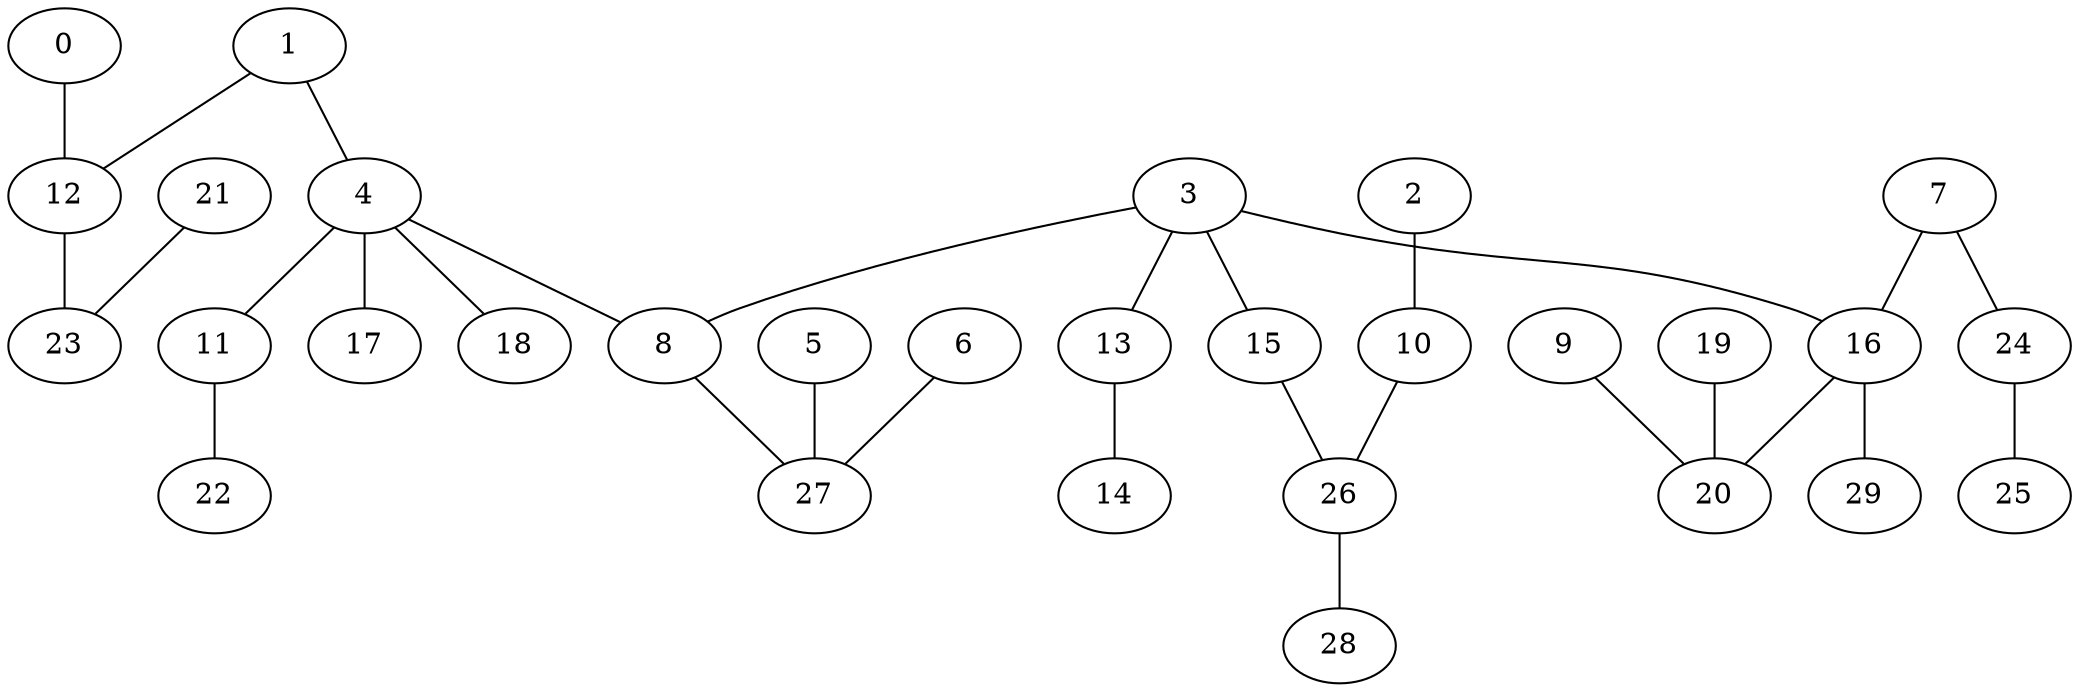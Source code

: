 graph {
0  [Label = "0 (0.00)"]
1  [Label = "1 (0.00)"]
2  [Label = "2 (0.00)"]
3  [Label = "3 (0.00)"]
4  [Label = "4 (0.00)"]
5  [Label = "5 (0.00)"]
6  [Label = "6 (0.00)"]
7  [Label = "7 (0.00)"]
8  [Label = "8 (0.00)"]
9  [Label = "9 (0.00)"]
10  [Label = "10 (0.00)"]
11  [Label = "11 (0.00)"]
12  [Label = "12 (0.00)"]
13  [Label = "13 (0.00)"]
14  [Label = "14 (0.00)"]
15  [Label = "15 (0.00)"]
16  [Label = "16 (0.00)"]
17  [Label = "17 (0.00)"]
18  [Label = "18 (0.00)"]
19  [Label = "19 (0.00)"]
20  [Label = "20 (0.00)"]
21  [Label = "21 (0.00)"]
22  [Label = "22 (0.00)"]
23  [Label = "23 (0.00)"]
24  [Label = "24 (0.00)"]
25  [Label = "25 (0.00)"]
26  [Label = "26 (0.00)"]
27  [Label = "27 (0.00)"]
28  [Label = "28 (0.00)"]
29  [Label = "29 (0.00)"]

26--28  [Label = "600.63"]
2--10  [Label = "578.46"]
6--27  [Label = "458.27"]
7--24  [Label = "404.52"]
13--14  [Label = "399.15"]
12--23  [Label = "386.26"]
4--11  [Label = "330.36"]
5--27  [Label = "312.14"]
24--25  [Label = "280.25"]
8--27  [Label = "264.17"]
19--20  [Label = "256.18"]
3--13  [Label = "211.69"]
1--4  [Label = "208.40"]
7--16  [Label = "176.18"]
9--20  [Label = "124.91"]
15--26  [Label = "120.85"]
10--26  [Label = "118.97"]
11--22  [Label = "118.75"]
21--23  [Label = "115.71"]
3--16  [Label = "114.00"]
16--20  [Label = "71.95"]
4--17  [Label = "64.97"]
0--12  [Label = "63.44"]
3--15  [Label = "55.63"]
1--12  [Label = "36.70"]
16--29  [Label = "27.47"]
4--8  [Label = "22.13"]
4--18  [Label = "21.99"]
3--8  [Label = "14.46"]
}
